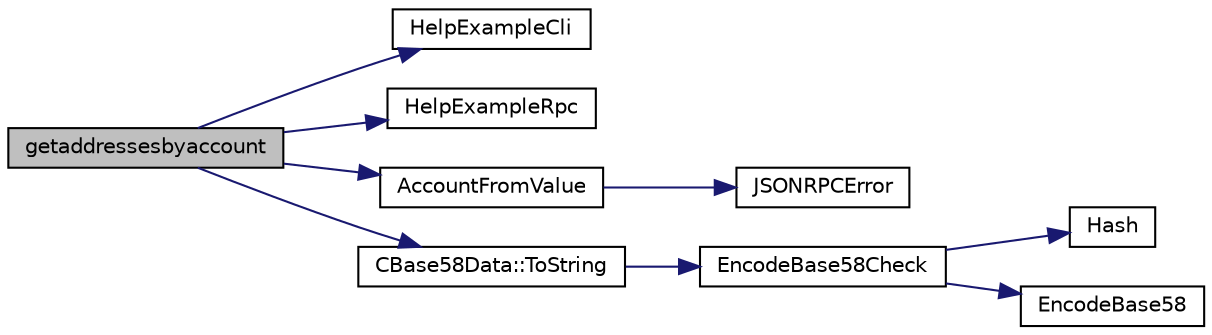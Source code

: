digraph "getaddressesbyaccount"
{
  edge [fontname="Helvetica",fontsize="10",labelfontname="Helvetica",labelfontsize="10"];
  node [fontname="Helvetica",fontsize="10",shape=record];
  rankdir="LR";
  Node295 [label="getaddressesbyaccount",height=0.2,width=0.4,color="black", fillcolor="grey75", style="filled", fontcolor="black"];
  Node295 -> Node296 [color="midnightblue",fontsize="10",style="solid",fontname="Helvetica"];
  Node296 [label="HelpExampleCli",height=0.2,width=0.4,color="black", fillcolor="white", style="filled",URL="$rpcserver_8cpp.html#ac01ac6eab5467567ed0da106814e04ec"];
  Node295 -> Node297 [color="midnightblue",fontsize="10",style="solid",fontname="Helvetica"];
  Node297 [label="HelpExampleRpc",height=0.2,width=0.4,color="black", fillcolor="white", style="filled",URL="$rpcserver_8cpp.html#a06ea60e24e5a1053a14a11b1009bf9ef"];
  Node295 -> Node298 [color="midnightblue",fontsize="10",style="solid",fontname="Helvetica"];
  Node298 [label="AccountFromValue",height=0.2,width=0.4,color="black", fillcolor="white", style="filled",URL="$rpcwallet_8cpp.html#a3039648e370837eb1e7b4dc669f3ef0f"];
  Node298 -> Node299 [color="midnightblue",fontsize="10",style="solid",fontname="Helvetica"];
  Node299 [label="JSONRPCError",height=0.2,width=0.4,color="black", fillcolor="white", style="filled",URL="$rpcprotocol_8cpp.html#a17b1bb111ab339efc951929834766039"];
  Node295 -> Node300 [color="midnightblue",fontsize="10",style="solid",fontname="Helvetica"];
  Node300 [label="CBase58Data::ToString",height=0.2,width=0.4,color="black", fillcolor="white", style="filled",URL="$class_c_base58_data.html#a7dc91af403ca02694b3247b15604e220"];
  Node300 -> Node301 [color="midnightblue",fontsize="10",style="solid",fontname="Helvetica"];
  Node301 [label="EncodeBase58Check",height=0.2,width=0.4,color="black", fillcolor="white", style="filled",URL="$base58_8cpp.html#ace9a5807ee51604f33044339f073ec76",tooltip="Encode a byte vector into a base58-encoded string, including checksum. "];
  Node301 -> Node302 [color="midnightblue",fontsize="10",style="solid",fontname="Helvetica"];
  Node302 [label="Hash",height=0.2,width=0.4,color="black", fillcolor="white", style="filled",URL="$hash_8h.html#ab3f6c437460137530d86e09c2c102e99"];
  Node301 -> Node303 [color="midnightblue",fontsize="10",style="solid",fontname="Helvetica"];
  Node303 [label="EncodeBase58",height=0.2,width=0.4,color="black", fillcolor="white", style="filled",URL="$base58_8cpp.html#a8d6f0e9d5df175b4966dcede31dc90ad",tooltip="Encode a byte sequence as a base58-encoded string. "];
}
